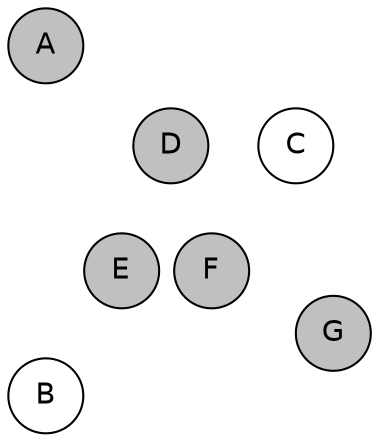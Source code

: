 
graph {

layout = circo;
mindist = .1

node [shape = circle, fontname = Helvetica, margin = 0, style = filled]
edge [style=invis]

subgraph 1 {
	E -- F -- F# -- G -- G# -- A -- A# -- B -- C -- C# -- D -- D# -- E
}

C [fillcolor = white];
C# [fillcolor = white];
D [fillcolor = gray];
D# [fillcolor = white];
E [fillcolor = gray];
F [fillcolor = gray];
F# [fillcolor = cadetblue1];
G [fillcolor = gray];
G# [fillcolor = gray];
A [fillcolor = gray];
A# [fillcolor = gray];
B [fillcolor = white];
}
